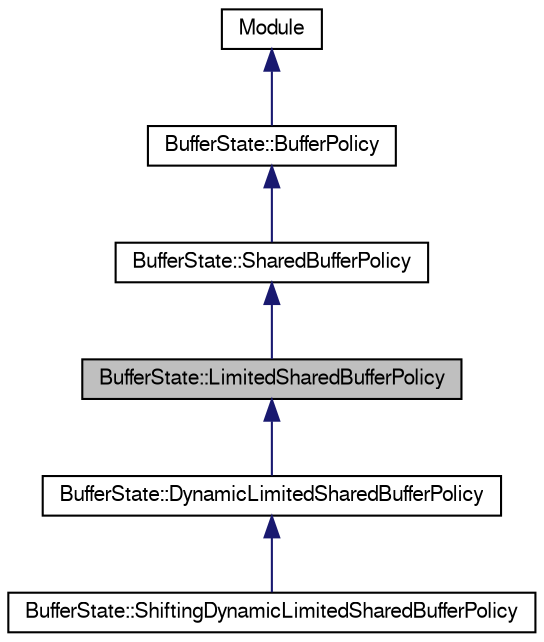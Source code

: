 digraph G
{
  bgcolor="transparent";
  edge [fontname="FreeSans",fontsize="10",labelfontname="FreeSans",labelfontsize="10"];
  node [fontname="FreeSans",fontsize="10",shape=record];
  Node1 [label="BufferState::LimitedSharedBufferPolicy",height=0.2,width=0.4,color="black", fillcolor="grey75", style="filled" fontcolor="black"];
  Node2 -> Node1 [dir=back,color="midnightblue",fontsize="10",style="solid",fontname="FreeSans"];
  Node2 [label="BufferState::SharedBufferPolicy",height=0.2,width=0.4,color="black",URL="$classBufferState_1_1SharedBufferPolicy.html"];
  Node3 -> Node2 [dir=back,color="midnightblue",fontsize="10",style="solid",fontname="FreeSans"];
  Node3 [label="BufferState::BufferPolicy",height=0.2,width=0.4,color="black",URL="$classBufferState_1_1BufferPolicy.html"];
  Node4 -> Node3 [dir=back,color="midnightblue",fontsize="10",style="solid",fontname="FreeSans"];
  Node4 [label="Module",height=0.2,width=0.4,color="black",URL="$classModule.html"];
  Node1 -> Node5 [dir=back,color="midnightblue",fontsize="10",style="solid",fontname="FreeSans"];
  Node5 [label="BufferState::DynamicLimitedSharedBufferPolicy",height=0.2,width=0.4,color="black",URL="$classBufferState_1_1DynamicLimitedSharedBufferPolicy.html"];
  Node5 -> Node6 [dir=back,color="midnightblue",fontsize="10",style="solid",fontname="FreeSans"];
  Node6 [label="BufferState::ShiftingDynamicLimitedSharedBufferPolicy",height=0.2,width=0.4,color="black",URL="$classBufferState_1_1ShiftingDynamicLimitedSharedBufferPolicy.html"];
}
